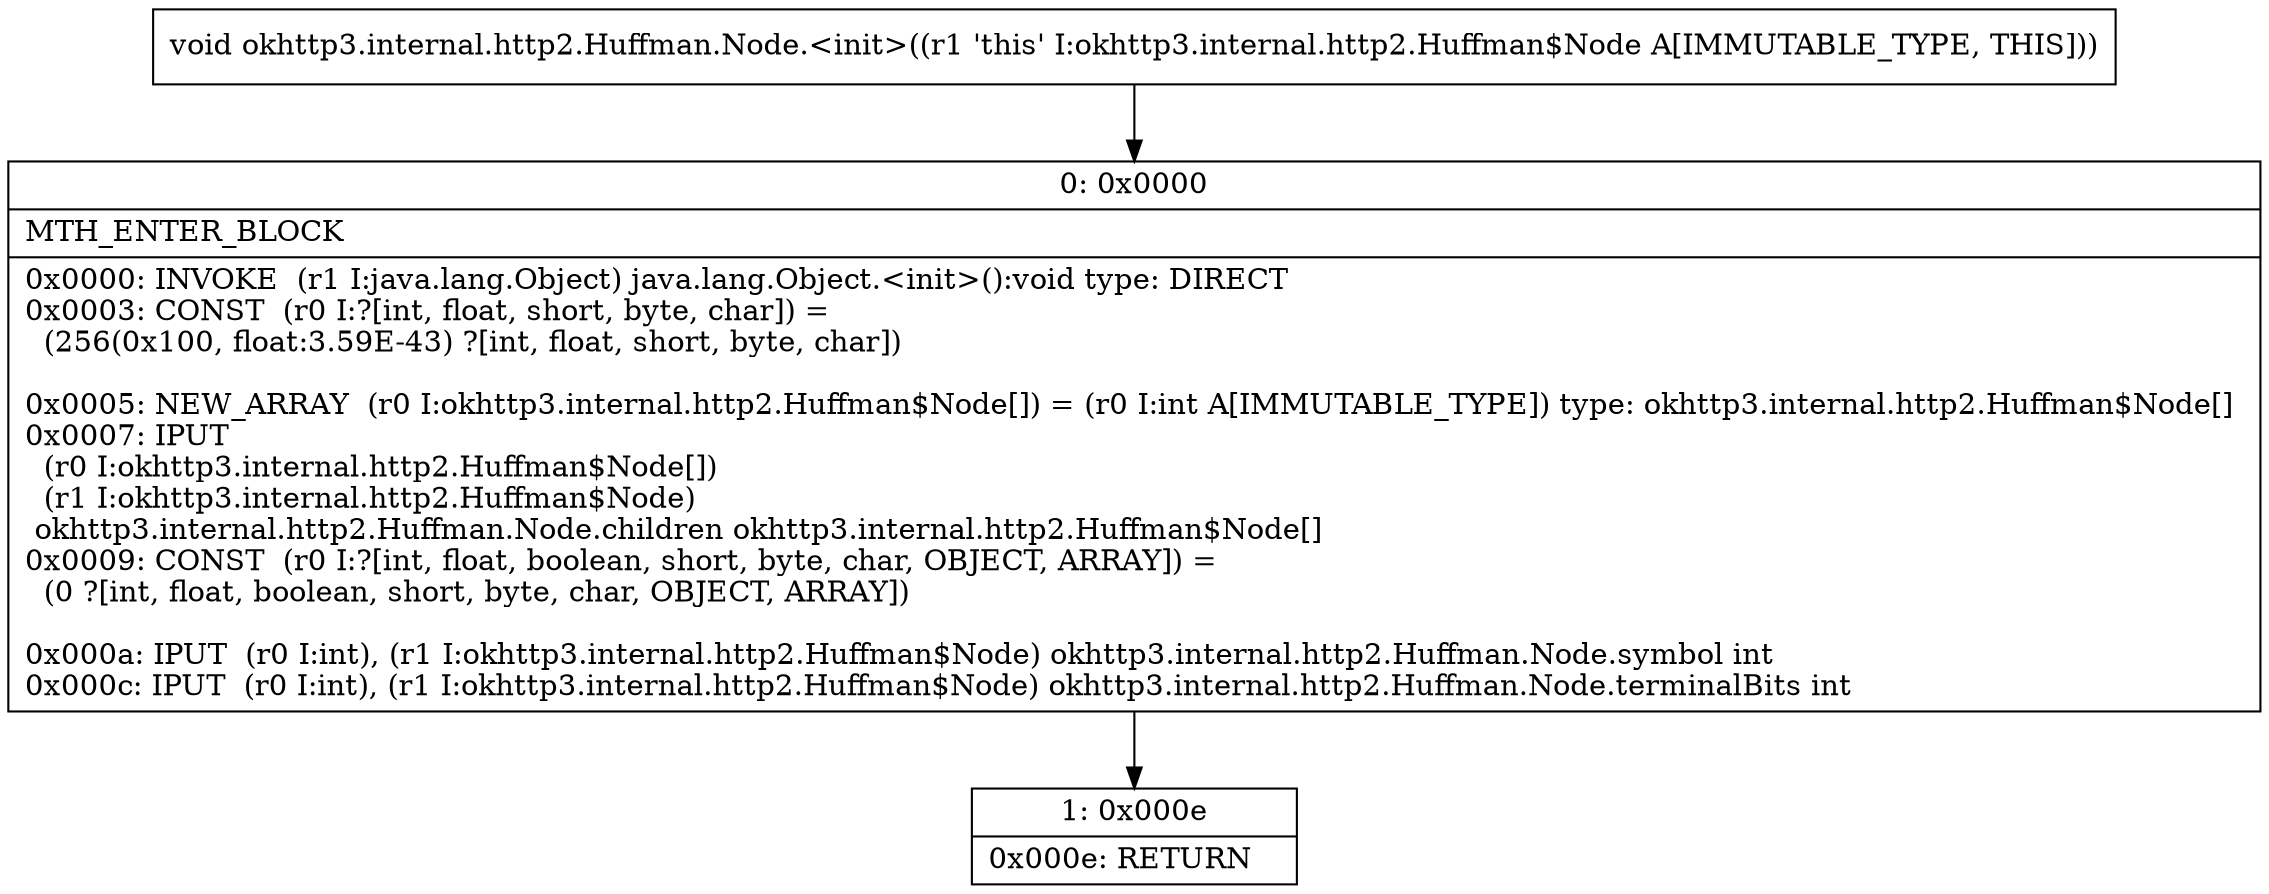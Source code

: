 digraph "CFG forokhttp3.internal.http2.Huffman.Node.\<init\>()V" {
Node_0 [shape=record,label="{0\:\ 0x0000|MTH_ENTER_BLOCK\l|0x0000: INVOKE  (r1 I:java.lang.Object) java.lang.Object.\<init\>():void type: DIRECT \l0x0003: CONST  (r0 I:?[int, float, short, byte, char]) = \l  (256(0x100, float:3.59E\-43) ?[int, float, short, byte, char])\l \l0x0005: NEW_ARRAY  (r0 I:okhttp3.internal.http2.Huffman$Node[]) = (r0 I:int A[IMMUTABLE_TYPE]) type: okhttp3.internal.http2.Huffman$Node[] \l0x0007: IPUT  \l  (r0 I:okhttp3.internal.http2.Huffman$Node[])\l  (r1 I:okhttp3.internal.http2.Huffman$Node)\l okhttp3.internal.http2.Huffman.Node.children okhttp3.internal.http2.Huffman$Node[] \l0x0009: CONST  (r0 I:?[int, float, boolean, short, byte, char, OBJECT, ARRAY]) = \l  (0 ?[int, float, boolean, short, byte, char, OBJECT, ARRAY])\l \l0x000a: IPUT  (r0 I:int), (r1 I:okhttp3.internal.http2.Huffman$Node) okhttp3.internal.http2.Huffman.Node.symbol int \l0x000c: IPUT  (r0 I:int), (r1 I:okhttp3.internal.http2.Huffman$Node) okhttp3.internal.http2.Huffman.Node.terminalBits int \l}"];
Node_1 [shape=record,label="{1\:\ 0x000e|0x000e: RETURN   \l}"];
MethodNode[shape=record,label="{void okhttp3.internal.http2.Huffman.Node.\<init\>((r1 'this' I:okhttp3.internal.http2.Huffman$Node A[IMMUTABLE_TYPE, THIS])) }"];
MethodNode -> Node_0;
Node_0 -> Node_1;
}


